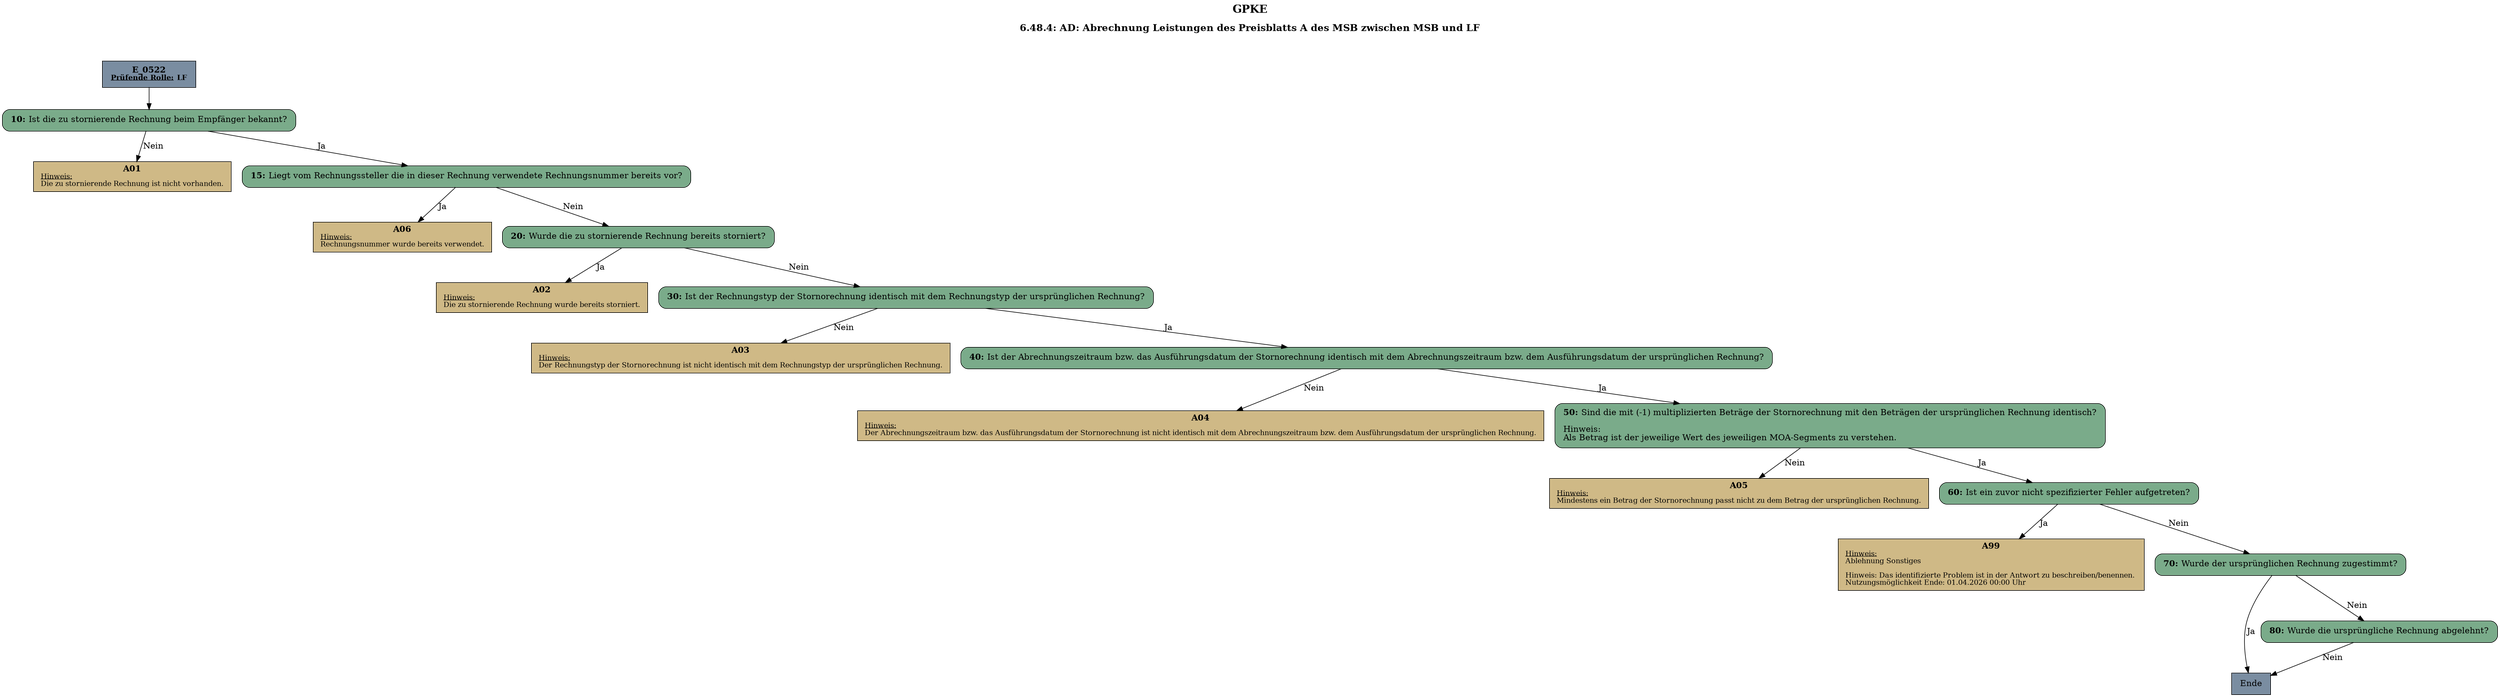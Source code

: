 digraph D {
    labelloc="t";
    label=<<B><FONT POINT-SIZE="18">GPKE</FONT></B><BR/><BR/><B><FONT POINT-SIZE="16">6.48.4: AD: Abrechnung Leistungen des Preisblatts A des MSB zwischen MSB und LF</FONT></B><BR/><BR/><BR/><BR/>>;
    "Start" [margin="0.2,0.12", shape=box, style=filled, fillcolor="#7a8da1", label=<<B>E_0522</B><BR align="center"/><FONT point-size="12"><B><U>Prüfende Rolle:</U> LF</B></FONT><BR align="center"/>>];
    "10" [margin="0.2,0.12", shape=box, style="filled,rounded", fillcolor="#7aab8a", label=<<B>10: </B>Ist die zu stornierende Rechnung beim Empfänger bekannt?<BR align="left"/>>];
    "A01" [margin="0.17,0.08", shape=box, style=filled, fillcolor="#cfb986", label=<<B>A01</B><BR align="center"/><FONT point-size="12"><U>Hinweis:</U><BR align="left"/>Die zu stornierende Rechnung ist nicht vorhanden.<BR align="left"/></FONT>>];
    "15" [margin="0.2,0.12", shape=box, style="filled,rounded", fillcolor="#7aab8a", label=<<B>15: </B>Liegt vom Rechnungssteller die in dieser Rechnung verwendete Rechnungsnummer bereits vor?<BR align="left"/>>];
    "A06" [margin="0.17,0.08", shape=box, style=filled, fillcolor="#cfb986", label=<<B>A06</B><BR align="center"/><FONT point-size="12"><U>Hinweis:</U><BR align="left"/>Rechnungsnummer wurde bereits verwendet.<BR align="left"/></FONT>>];
    "20" [margin="0.2,0.12", shape=box, style="filled,rounded", fillcolor="#7aab8a", label=<<B>20: </B>Wurde die zu stornierende Rechnung bereits storniert?<BR align="left"/>>];
    "A02" [margin="0.17,0.08", shape=box, style=filled, fillcolor="#cfb986", label=<<B>A02</B><BR align="center"/><FONT point-size="12"><U>Hinweis:</U><BR align="left"/>Die zu stornierende Rechnung wurde bereits storniert.<BR align="left"/></FONT>>];
    "30" [margin="0.2,0.12", shape=box, style="filled,rounded", fillcolor="#7aab8a", label=<<B>30: </B>Ist der Rechnungstyp der Stornorechnung identisch mit dem Rechnungstyp der ursprünglichen Rechnung?<BR align="left"/>>];
    "A03" [margin="0.17,0.08", shape=box, style=filled, fillcolor="#cfb986", label=<<B>A03</B><BR align="center"/><FONT point-size="12"><U>Hinweis:</U><BR align="left"/>Der Rechnungstyp der Stornorechnung ist nicht identisch mit dem Rechnungstyp der ursprünglichen Rechnung.<BR align="left"/></FONT>>];
    "40" [margin="0.2,0.12", shape=box, style="filled,rounded", fillcolor="#7aab8a", label=<<B>40: </B>Ist der Abrechnungszeitraum bzw. das Ausführungsdatum der Stornorechnung identisch mit dem Abrechnungszeitraum bzw. dem Ausführungsdatum der ursprünglichen Rechnung?<BR align="left"/>>];
    "A04" [margin="0.17,0.08", shape=box, style=filled, fillcolor="#cfb986", label=<<B>A04</B><BR align="center"/><FONT point-size="12"><U>Hinweis:</U><BR align="left"/>Der Abrechnungszeitraum bzw. das Ausführungsdatum der Stornorechnung ist nicht identisch mit dem Abrechnungszeitraum bzw. dem Ausführungsdatum der ursprünglichen Rechnung.<BR align="left"/></FONT>>];
    "50" [margin="0.2,0.12", shape=box, style="filled,rounded", fillcolor="#7aab8a", label=<<B>50: </B>Sind die mit (-1) multiplizierten Beträge der Stornorechnung mit den Beträgen der ursprünglichen Rechnung identisch?<BR align="left"/><BR align="left"/>Hinweis:<BR align="left"/>Als Betrag ist der jeweilige Wert des jeweiligen MOA-Segments zu verstehen.<BR align="left"/>>];
    "A05" [margin="0.17,0.08", shape=box, style=filled, fillcolor="#cfb986", label=<<B>A05</B><BR align="center"/><FONT point-size="12"><U>Hinweis:</U><BR align="left"/>Mindestens ein Betrag der Stornorechnung passt nicht zu dem Betrag der ursprünglichen Rechnung.<BR align="left"/></FONT>>];
    "60" [margin="0.2,0.12", shape=box, style="filled,rounded", fillcolor="#7aab8a", label=<<B>60: </B>Ist ein zuvor nicht spezifizierter Fehler aufgetreten?<BR align="left"/>>];
    "A99" [margin="0.17,0.08", shape=box, style=filled, fillcolor="#cfb986", label=<<B>A99</B><BR align="center"/><FONT point-size="12"><U>Hinweis:</U><BR align="left"/>Ablehnung Sonstiges<BR align="left"/><BR align="left"/>Hinweis: Das identifizierte Problem ist in der Antwort zu beschreiben/benennen. <BR align="left"/>Nutzungsmöglichkeit Ende: 01.04.2026 00:00 Uhr<BR align="left"/></FONT>>];
    "70" [margin="0.2,0.12", shape=box, style="filled,rounded", fillcolor="#7aab8a", label=<<B>70: </B>Wurde der ursprünglichen Rechnung zugestimmt?<BR align="left"/>>];
    "Ende" [margin="0.2,0.12", shape=box, style=filled, fillcolor="#7a8da1", label="Ende"];
    "80" [margin="0.2,0.12", shape=box, style="filled,rounded", fillcolor="#7aab8a", label=<<B>80: </B>Wurde die ursprüngliche Rechnung abgelehnt?<BR align="left"/>>];

    "Start" -> "10";
    "10" -> "A01" [label="Nein"];
    "10" -> "15" [label="Ja"];
    "15" -> "A06" [label="Ja"];
    "15" -> "20" [label="Nein"];
    "20" -> "A02" [label="Ja"];
    "20" -> "30" [label="Nein"];
    "30" -> "A03" [label="Nein"];
    "30" -> "40" [label="Ja"];
    "40" -> "A04" [label="Nein"];
    "40" -> "50" [label="Ja"];
    "50" -> "A05" [label="Nein"];
    "50" -> "60" [label="Ja"];
    "60" -> "A99" [label="Ja"];
    "60" -> "70" [label="Nein"];
    "70" -> "Ende" [label="Ja"];
    "70" -> "80" [label="Nein"];
    "80" -> "Ende" [label="Nein"];

    bgcolor="transparent";
}